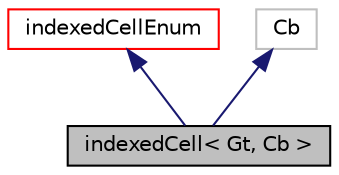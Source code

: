 digraph "indexedCell&lt; Gt, Cb &gt;"
{
  bgcolor="transparent";
  edge [fontname="Helvetica",fontsize="10",labelfontname="Helvetica",labelfontsize="10"];
  node [fontname="Helvetica",fontsize="10",shape=record];
  Node3 [label="indexedCell\< Gt, Cb \>",height=0.2,width=0.4,color="black", fillcolor="grey75", style="filled", fontcolor="black"];
  Node4 -> Node3 [dir="back",color="midnightblue",fontsize="10",style="solid",fontname="Helvetica"];
  Node4 [label="indexedCellEnum",height=0.2,width=0.4,color="red",URL="$a32557.html"];
  Node10 -> Node3 [dir="back",color="midnightblue",fontsize="10",style="solid",fontname="Helvetica"];
  Node10 [label="Cb",height=0.2,width=0.4,color="grey75"];
}
